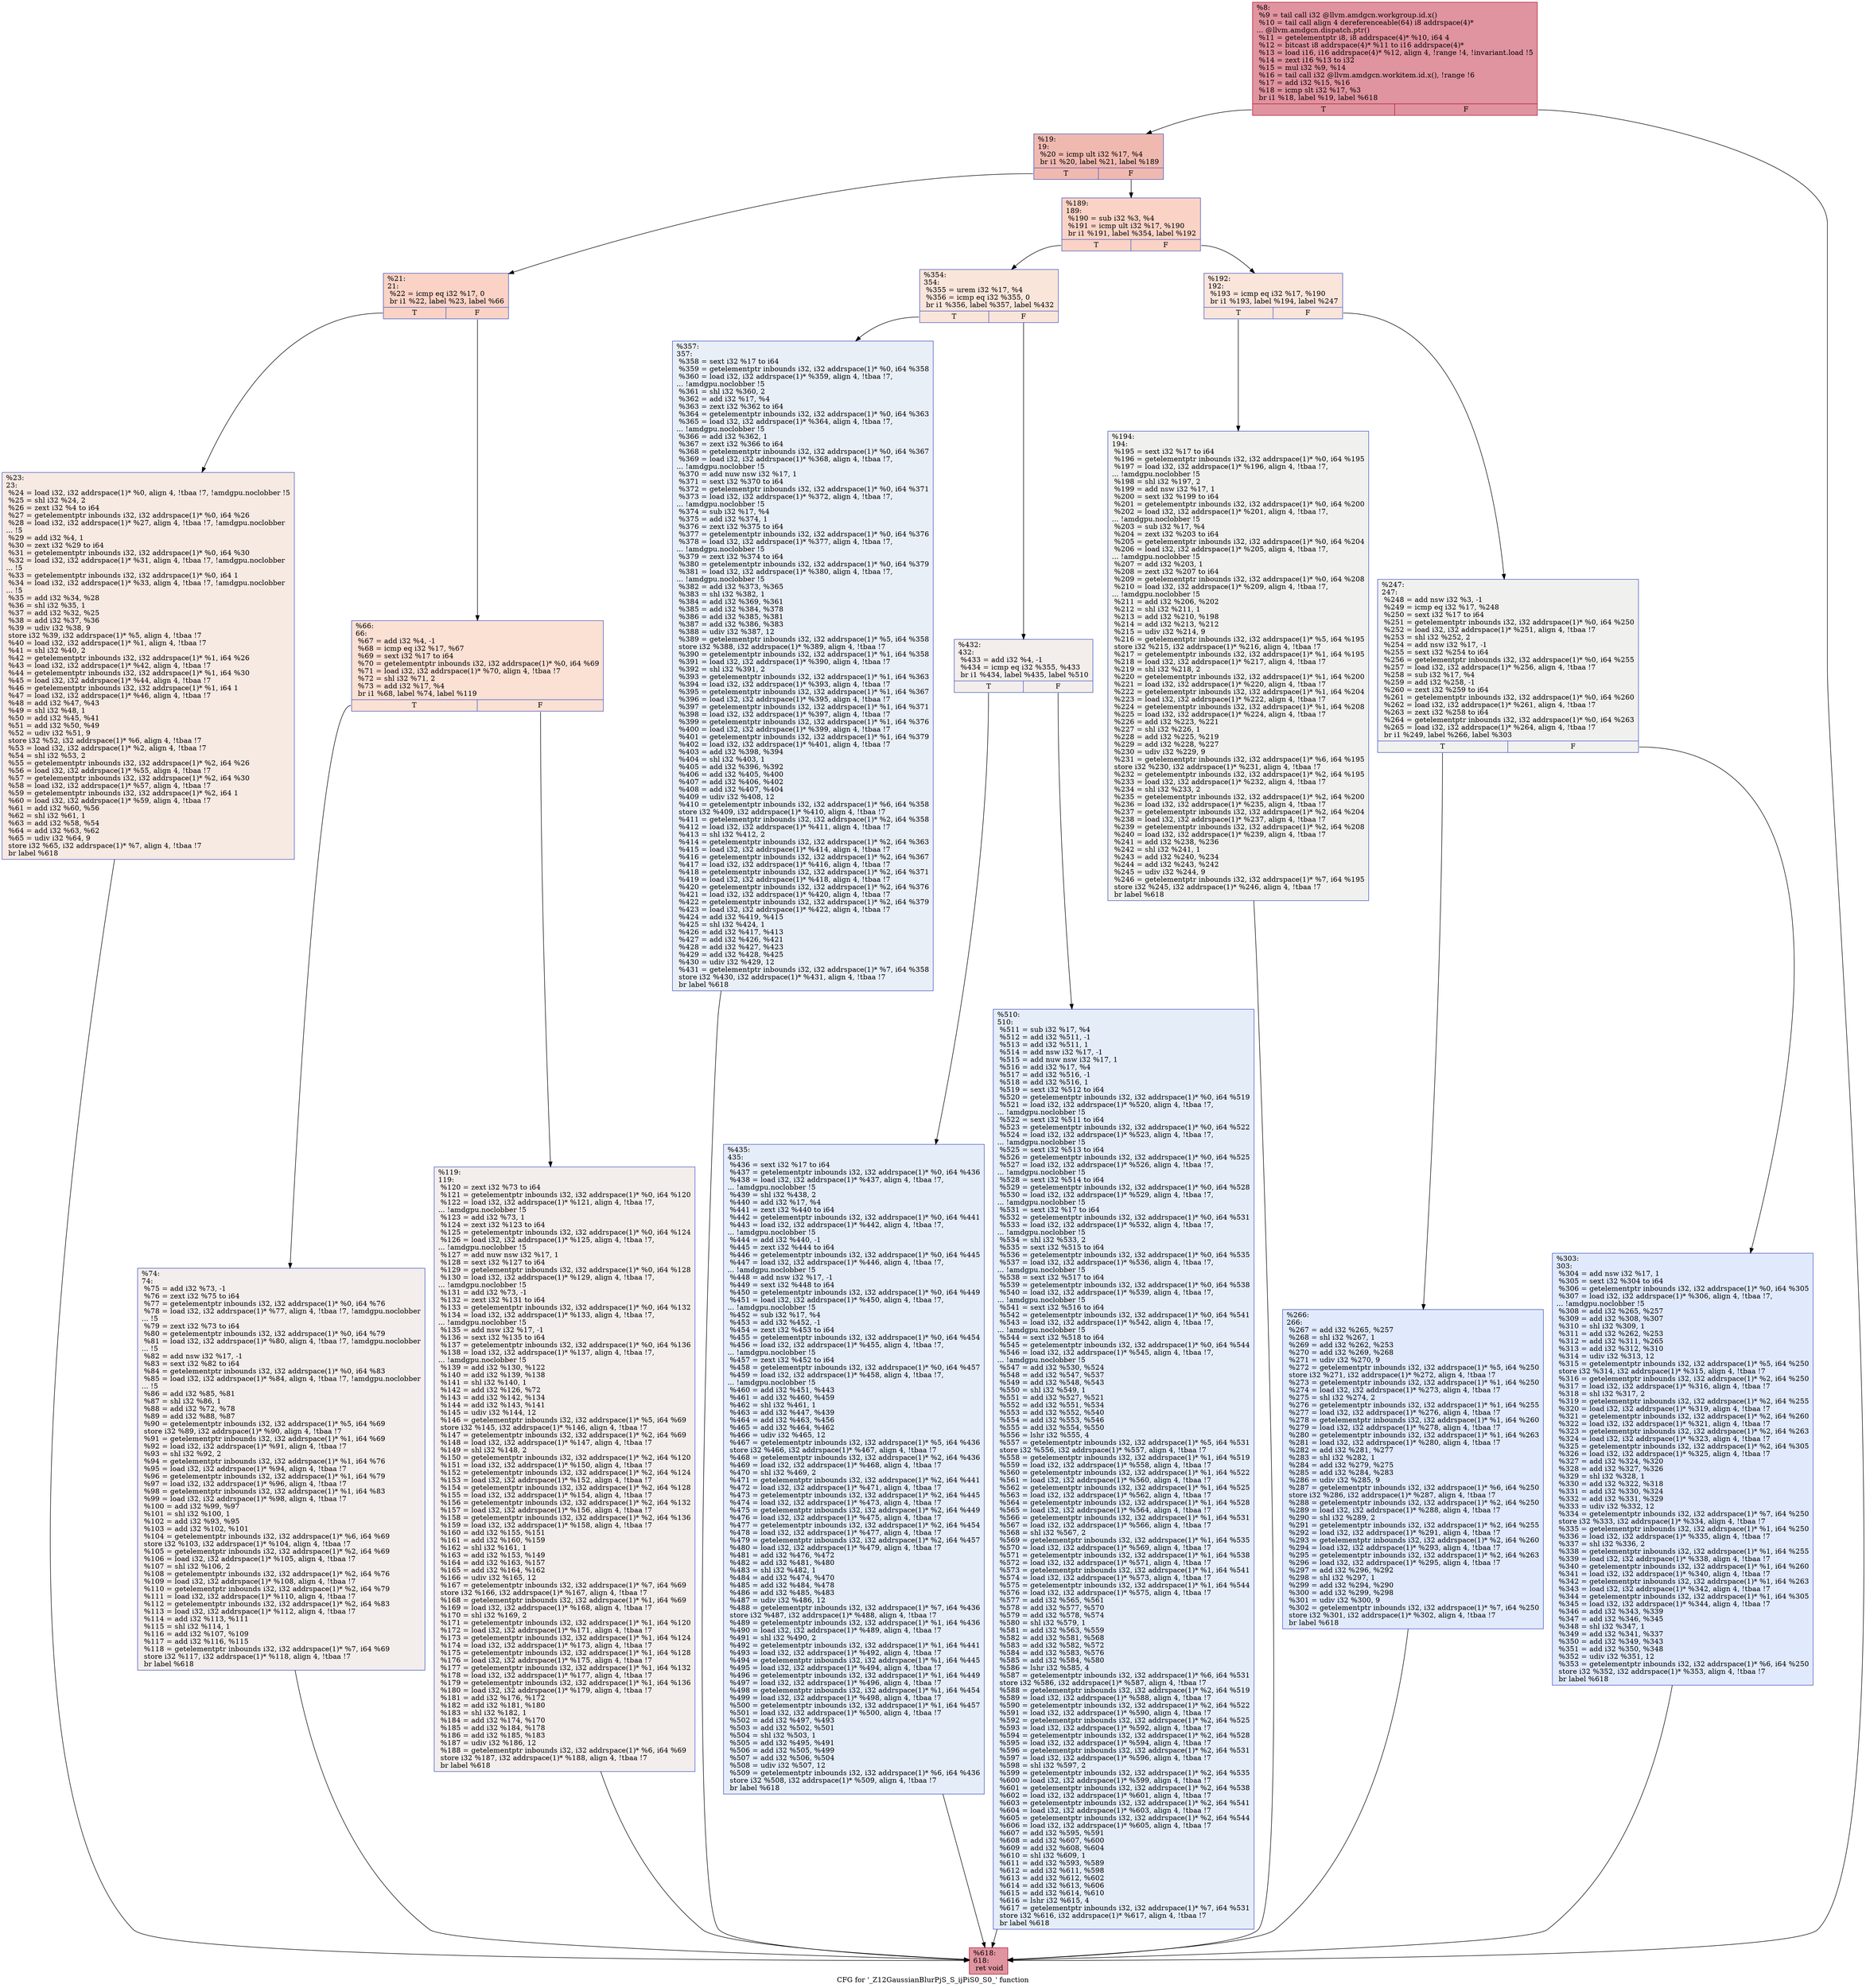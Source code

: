 digraph "CFG for '_Z12GaussianBlurPjS_S_ijPiS0_S0_' function" {
	label="CFG for '_Z12GaussianBlurPjS_S_ijPiS0_S0_' function";

	Node0x5fbc4f0 [shape=record,color="#b70d28ff", style=filled, fillcolor="#b70d2870",label="{%8:\l  %9 = tail call i32 @llvm.amdgcn.workgroup.id.x()\l  %10 = tail call align 4 dereferenceable(64) i8 addrspace(4)*\l... @llvm.amdgcn.dispatch.ptr()\l  %11 = getelementptr i8, i8 addrspace(4)* %10, i64 4\l  %12 = bitcast i8 addrspace(4)* %11 to i16 addrspace(4)*\l  %13 = load i16, i16 addrspace(4)* %12, align 4, !range !4, !invariant.load !5\l  %14 = zext i16 %13 to i32\l  %15 = mul i32 %9, %14\l  %16 = tail call i32 @llvm.amdgcn.workitem.id.x(), !range !6\l  %17 = add i32 %15, %16\l  %18 = icmp slt i32 %17, %3\l  br i1 %18, label %19, label %618\l|{<s0>T|<s1>F}}"];
	Node0x5fbc4f0:s0 -> Node0x5fbe460;
	Node0x5fbc4f0:s1 -> Node0x5fbe4f0;
	Node0x5fbe460 [shape=record,color="#3d50c3ff", style=filled, fillcolor="#de614d70",label="{%19:\l19:                                               \l  %20 = icmp ult i32 %17, %4\l  br i1 %20, label %21, label %189\l|{<s0>T|<s1>F}}"];
	Node0x5fbe460:s0 -> Node0x5fbe6c0;
	Node0x5fbe460:s1 -> Node0x5fbe710;
	Node0x5fbe6c0 [shape=record,color="#3d50c3ff", style=filled, fillcolor="#f59c7d70",label="{%21:\l21:                                               \l  %22 = icmp eq i32 %17, 0\l  br i1 %22, label %23, label %66\l|{<s0>T|<s1>F}}"];
	Node0x5fbe6c0:s0 -> Node0x5fbe8e0;
	Node0x5fbe6c0:s1 -> Node0x5fbe930;
	Node0x5fbe8e0 [shape=record,color="#3d50c3ff", style=filled, fillcolor="#eed0c070",label="{%23:\l23:                                               \l  %24 = load i32, i32 addrspace(1)* %0, align 4, !tbaa !7, !amdgpu.noclobber !5\l  %25 = shl i32 %24, 2\l  %26 = zext i32 %4 to i64\l  %27 = getelementptr inbounds i32, i32 addrspace(1)* %0, i64 %26\l  %28 = load i32, i32 addrspace(1)* %27, align 4, !tbaa !7, !amdgpu.noclobber\l... !5\l  %29 = add i32 %4, 1\l  %30 = zext i32 %29 to i64\l  %31 = getelementptr inbounds i32, i32 addrspace(1)* %0, i64 %30\l  %32 = load i32, i32 addrspace(1)* %31, align 4, !tbaa !7, !amdgpu.noclobber\l... !5\l  %33 = getelementptr inbounds i32, i32 addrspace(1)* %0, i64 1\l  %34 = load i32, i32 addrspace(1)* %33, align 4, !tbaa !7, !amdgpu.noclobber\l... !5\l  %35 = add i32 %34, %28\l  %36 = shl i32 %35, 1\l  %37 = add i32 %32, %25\l  %38 = add i32 %37, %36\l  %39 = udiv i32 %38, 9\l  store i32 %39, i32 addrspace(1)* %5, align 4, !tbaa !7\l  %40 = load i32, i32 addrspace(1)* %1, align 4, !tbaa !7\l  %41 = shl i32 %40, 2\l  %42 = getelementptr inbounds i32, i32 addrspace(1)* %1, i64 %26\l  %43 = load i32, i32 addrspace(1)* %42, align 4, !tbaa !7\l  %44 = getelementptr inbounds i32, i32 addrspace(1)* %1, i64 %30\l  %45 = load i32, i32 addrspace(1)* %44, align 4, !tbaa !7\l  %46 = getelementptr inbounds i32, i32 addrspace(1)* %1, i64 1\l  %47 = load i32, i32 addrspace(1)* %46, align 4, !tbaa !7\l  %48 = add i32 %47, %43\l  %49 = shl i32 %48, 1\l  %50 = add i32 %45, %41\l  %51 = add i32 %50, %49\l  %52 = udiv i32 %51, 9\l  store i32 %52, i32 addrspace(1)* %6, align 4, !tbaa !7\l  %53 = load i32, i32 addrspace(1)* %2, align 4, !tbaa !7\l  %54 = shl i32 %53, 2\l  %55 = getelementptr inbounds i32, i32 addrspace(1)* %2, i64 %26\l  %56 = load i32, i32 addrspace(1)* %55, align 4, !tbaa !7\l  %57 = getelementptr inbounds i32, i32 addrspace(1)* %2, i64 %30\l  %58 = load i32, i32 addrspace(1)* %57, align 4, !tbaa !7\l  %59 = getelementptr inbounds i32, i32 addrspace(1)* %2, i64 1\l  %60 = load i32, i32 addrspace(1)* %59, align 4, !tbaa !7\l  %61 = add i32 %60, %56\l  %62 = shl i32 %61, 1\l  %63 = add i32 %58, %54\l  %64 = add i32 %63, %62\l  %65 = udiv i32 %64, 9\l  store i32 %65, i32 addrspace(1)* %7, align 4, !tbaa !7\l  br label %618\l}"];
	Node0x5fbe8e0 -> Node0x5fbe4f0;
	Node0x5fbe930 [shape=record,color="#3d50c3ff", style=filled, fillcolor="#f7b99e70",label="{%66:\l66:                                               \l  %67 = add i32 %4, -1\l  %68 = icmp eq i32 %17, %67\l  %69 = sext i32 %17 to i64\l  %70 = getelementptr inbounds i32, i32 addrspace(1)* %0, i64 %69\l  %71 = load i32, i32 addrspace(1)* %70, align 4, !tbaa !7\l  %72 = shl i32 %71, 2\l  %73 = add i32 %17, %4\l  br i1 %68, label %74, label %119\l|{<s0>T|<s1>F}}"];
	Node0x5fbe930:s0 -> Node0x5fc1950;
	Node0x5fbe930:s1 -> Node0x5fc19a0;
	Node0x5fc1950 [shape=record,color="#3d50c3ff", style=filled, fillcolor="#e5d8d170",label="{%74:\l74:                                               \l  %75 = add i32 %73, -1\l  %76 = zext i32 %75 to i64\l  %77 = getelementptr inbounds i32, i32 addrspace(1)* %0, i64 %76\l  %78 = load i32, i32 addrspace(1)* %77, align 4, !tbaa !7, !amdgpu.noclobber\l... !5\l  %79 = zext i32 %73 to i64\l  %80 = getelementptr inbounds i32, i32 addrspace(1)* %0, i64 %79\l  %81 = load i32, i32 addrspace(1)* %80, align 4, !tbaa !7, !amdgpu.noclobber\l... !5\l  %82 = add nsw i32 %17, -1\l  %83 = sext i32 %82 to i64\l  %84 = getelementptr inbounds i32, i32 addrspace(1)* %0, i64 %83\l  %85 = load i32, i32 addrspace(1)* %84, align 4, !tbaa !7, !amdgpu.noclobber\l... !5\l  %86 = add i32 %85, %81\l  %87 = shl i32 %86, 1\l  %88 = add i32 %72, %78\l  %89 = add i32 %88, %87\l  %90 = getelementptr inbounds i32, i32 addrspace(1)* %5, i64 %69\l  store i32 %89, i32 addrspace(1)* %90, align 4, !tbaa !7\l  %91 = getelementptr inbounds i32, i32 addrspace(1)* %1, i64 %69\l  %92 = load i32, i32 addrspace(1)* %91, align 4, !tbaa !7\l  %93 = shl i32 %92, 2\l  %94 = getelementptr inbounds i32, i32 addrspace(1)* %1, i64 %76\l  %95 = load i32, i32 addrspace(1)* %94, align 4, !tbaa !7\l  %96 = getelementptr inbounds i32, i32 addrspace(1)* %1, i64 %79\l  %97 = load i32, i32 addrspace(1)* %96, align 4, !tbaa !7\l  %98 = getelementptr inbounds i32, i32 addrspace(1)* %1, i64 %83\l  %99 = load i32, i32 addrspace(1)* %98, align 4, !tbaa !7\l  %100 = add i32 %99, %97\l  %101 = shl i32 %100, 1\l  %102 = add i32 %93, %95\l  %103 = add i32 %102, %101\l  %104 = getelementptr inbounds i32, i32 addrspace(1)* %6, i64 %69\l  store i32 %103, i32 addrspace(1)* %104, align 4, !tbaa !7\l  %105 = getelementptr inbounds i32, i32 addrspace(1)* %2, i64 %69\l  %106 = load i32, i32 addrspace(1)* %105, align 4, !tbaa !7\l  %107 = shl i32 %106, 2\l  %108 = getelementptr inbounds i32, i32 addrspace(1)* %2, i64 %76\l  %109 = load i32, i32 addrspace(1)* %108, align 4, !tbaa !7\l  %110 = getelementptr inbounds i32, i32 addrspace(1)* %2, i64 %79\l  %111 = load i32, i32 addrspace(1)* %110, align 4, !tbaa !7\l  %112 = getelementptr inbounds i32, i32 addrspace(1)* %2, i64 %83\l  %113 = load i32, i32 addrspace(1)* %112, align 4, !tbaa !7\l  %114 = add i32 %113, %111\l  %115 = shl i32 %114, 1\l  %116 = add i32 %107, %109\l  %117 = add i32 %116, %115\l  %118 = getelementptr inbounds i32, i32 addrspace(1)* %7, i64 %69\l  store i32 %117, i32 addrspace(1)* %118, align 4, !tbaa !7\l  br label %618\l}"];
	Node0x5fc1950 -> Node0x5fbe4f0;
	Node0x5fc19a0 [shape=record,color="#3d50c3ff", style=filled, fillcolor="#e5d8d170",label="{%119:\l119:                                              \l  %120 = zext i32 %73 to i64\l  %121 = getelementptr inbounds i32, i32 addrspace(1)* %0, i64 %120\l  %122 = load i32, i32 addrspace(1)* %121, align 4, !tbaa !7,\l... !amdgpu.noclobber !5\l  %123 = add i32 %73, 1\l  %124 = zext i32 %123 to i64\l  %125 = getelementptr inbounds i32, i32 addrspace(1)* %0, i64 %124\l  %126 = load i32, i32 addrspace(1)* %125, align 4, !tbaa !7,\l... !amdgpu.noclobber !5\l  %127 = add nuw nsw i32 %17, 1\l  %128 = sext i32 %127 to i64\l  %129 = getelementptr inbounds i32, i32 addrspace(1)* %0, i64 %128\l  %130 = load i32, i32 addrspace(1)* %129, align 4, !tbaa !7,\l... !amdgpu.noclobber !5\l  %131 = add i32 %73, -1\l  %132 = zext i32 %131 to i64\l  %133 = getelementptr inbounds i32, i32 addrspace(1)* %0, i64 %132\l  %134 = load i32, i32 addrspace(1)* %133, align 4, !tbaa !7,\l... !amdgpu.noclobber !5\l  %135 = add nsw i32 %17, -1\l  %136 = sext i32 %135 to i64\l  %137 = getelementptr inbounds i32, i32 addrspace(1)* %0, i64 %136\l  %138 = load i32, i32 addrspace(1)* %137, align 4, !tbaa !7,\l... !amdgpu.noclobber !5\l  %139 = add i32 %130, %122\l  %140 = add i32 %139, %138\l  %141 = shl i32 %140, 1\l  %142 = add i32 %126, %72\l  %143 = add i32 %142, %134\l  %144 = add i32 %143, %141\l  %145 = udiv i32 %144, 12\l  %146 = getelementptr inbounds i32, i32 addrspace(1)* %5, i64 %69\l  store i32 %145, i32 addrspace(1)* %146, align 4, !tbaa !7\l  %147 = getelementptr inbounds i32, i32 addrspace(1)* %2, i64 %69\l  %148 = load i32, i32 addrspace(1)* %147, align 4, !tbaa !7\l  %149 = shl i32 %148, 2\l  %150 = getelementptr inbounds i32, i32 addrspace(1)* %2, i64 %120\l  %151 = load i32, i32 addrspace(1)* %150, align 4, !tbaa !7\l  %152 = getelementptr inbounds i32, i32 addrspace(1)* %2, i64 %124\l  %153 = load i32, i32 addrspace(1)* %152, align 4, !tbaa !7\l  %154 = getelementptr inbounds i32, i32 addrspace(1)* %2, i64 %128\l  %155 = load i32, i32 addrspace(1)* %154, align 4, !tbaa !7\l  %156 = getelementptr inbounds i32, i32 addrspace(1)* %2, i64 %132\l  %157 = load i32, i32 addrspace(1)* %156, align 4, !tbaa !7\l  %158 = getelementptr inbounds i32, i32 addrspace(1)* %2, i64 %136\l  %159 = load i32, i32 addrspace(1)* %158, align 4, !tbaa !7\l  %160 = add i32 %155, %151\l  %161 = add i32 %160, %159\l  %162 = shl i32 %161, 1\l  %163 = add i32 %153, %149\l  %164 = add i32 %163, %157\l  %165 = add i32 %164, %162\l  %166 = udiv i32 %165, 12\l  %167 = getelementptr inbounds i32, i32 addrspace(1)* %7, i64 %69\l  store i32 %166, i32 addrspace(1)* %167, align 4, !tbaa !7\l  %168 = getelementptr inbounds i32, i32 addrspace(1)* %1, i64 %69\l  %169 = load i32, i32 addrspace(1)* %168, align 4, !tbaa !7\l  %170 = shl i32 %169, 2\l  %171 = getelementptr inbounds i32, i32 addrspace(1)* %1, i64 %120\l  %172 = load i32, i32 addrspace(1)* %171, align 4, !tbaa !7\l  %173 = getelementptr inbounds i32, i32 addrspace(1)* %1, i64 %124\l  %174 = load i32, i32 addrspace(1)* %173, align 4, !tbaa !7\l  %175 = getelementptr inbounds i32, i32 addrspace(1)* %1, i64 %128\l  %176 = load i32, i32 addrspace(1)* %175, align 4, !tbaa !7\l  %177 = getelementptr inbounds i32, i32 addrspace(1)* %1, i64 %132\l  %178 = load i32, i32 addrspace(1)* %177, align 4, !tbaa !7\l  %179 = getelementptr inbounds i32, i32 addrspace(1)* %1, i64 %136\l  %180 = load i32, i32 addrspace(1)* %179, align 4, !tbaa !7\l  %181 = add i32 %176, %172\l  %182 = add i32 %181, %180\l  %183 = shl i32 %182, 1\l  %184 = add i32 %174, %170\l  %185 = add i32 %184, %178\l  %186 = add i32 %185, %183\l  %187 = udiv i32 %186, 12\l  %188 = getelementptr inbounds i32, i32 addrspace(1)* %6, i64 %69\l  store i32 %187, i32 addrspace(1)* %188, align 4, !tbaa !7\l  br label %618\l}"];
	Node0x5fc19a0 -> Node0x5fbe4f0;
	Node0x5fbe710 [shape=record,color="#3d50c3ff", style=filled, fillcolor="#f59c7d70",label="{%189:\l189:                                              \l  %190 = sub i32 %3, %4\l  %191 = icmp ult i32 %17, %190\l  br i1 %191, label %354, label %192\l|{<s0>T|<s1>F}}"];
	Node0x5fbe710:s0 -> Node0x5fc7130;
	Node0x5fbe710:s1 -> Node0x5fc7180;
	Node0x5fc7180 [shape=record,color="#3d50c3ff", style=filled, fillcolor="#f4c5ad70",label="{%192:\l192:                                              \l  %193 = icmp eq i32 %17, %190\l  br i1 %193, label %194, label %247\l|{<s0>T|<s1>F}}"];
	Node0x5fc7180:s0 -> Node0x5fbd2e0;
	Node0x5fc7180:s1 -> Node0x5fbd330;
	Node0x5fbd2e0 [shape=record,color="#3d50c3ff", style=filled, fillcolor="#dedcdb70",label="{%194:\l194:                                              \l  %195 = sext i32 %17 to i64\l  %196 = getelementptr inbounds i32, i32 addrspace(1)* %0, i64 %195\l  %197 = load i32, i32 addrspace(1)* %196, align 4, !tbaa !7,\l... !amdgpu.noclobber !5\l  %198 = shl i32 %197, 2\l  %199 = add nsw i32 %17, 1\l  %200 = sext i32 %199 to i64\l  %201 = getelementptr inbounds i32, i32 addrspace(1)* %0, i64 %200\l  %202 = load i32, i32 addrspace(1)* %201, align 4, !tbaa !7,\l... !amdgpu.noclobber !5\l  %203 = sub i32 %17, %4\l  %204 = zext i32 %203 to i64\l  %205 = getelementptr inbounds i32, i32 addrspace(1)* %0, i64 %204\l  %206 = load i32, i32 addrspace(1)* %205, align 4, !tbaa !7,\l... !amdgpu.noclobber !5\l  %207 = add i32 %203, 1\l  %208 = zext i32 %207 to i64\l  %209 = getelementptr inbounds i32, i32 addrspace(1)* %0, i64 %208\l  %210 = load i32, i32 addrspace(1)* %209, align 4, !tbaa !7,\l... !amdgpu.noclobber !5\l  %211 = add i32 %206, %202\l  %212 = shl i32 %211, 1\l  %213 = add i32 %210, %198\l  %214 = add i32 %213, %212\l  %215 = udiv i32 %214, 9\l  %216 = getelementptr inbounds i32, i32 addrspace(1)* %5, i64 %195\l  store i32 %215, i32 addrspace(1)* %216, align 4, !tbaa !7\l  %217 = getelementptr inbounds i32, i32 addrspace(1)* %1, i64 %195\l  %218 = load i32, i32 addrspace(1)* %217, align 4, !tbaa !7\l  %219 = shl i32 %218, 2\l  %220 = getelementptr inbounds i32, i32 addrspace(1)* %1, i64 %200\l  %221 = load i32, i32 addrspace(1)* %220, align 4, !tbaa !7\l  %222 = getelementptr inbounds i32, i32 addrspace(1)* %1, i64 %204\l  %223 = load i32, i32 addrspace(1)* %222, align 4, !tbaa !7\l  %224 = getelementptr inbounds i32, i32 addrspace(1)* %1, i64 %208\l  %225 = load i32, i32 addrspace(1)* %224, align 4, !tbaa !7\l  %226 = add i32 %223, %221\l  %227 = shl i32 %226, 1\l  %228 = add i32 %225, %219\l  %229 = add i32 %228, %227\l  %230 = udiv i32 %229, 9\l  %231 = getelementptr inbounds i32, i32 addrspace(1)* %6, i64 %195\l  store i32 %230, i32 addrspace(1)* %231, align 4, !tbaa !7\l  %232 = getelementptr inbounds i32, i32 addrspace(1)* %2, i64 %195\l  %233 = load i32, i32 addrspace(1)* %232, align 4, !tbaa !7\l  %234 = shl i32 %233, 2\l  %235 = getelementptr inbounds i32, i32 addrspace(1)* %2, i64 %200\l  %236 = load i32, i32 addrspace(1)* %235, align 4, !tbaa !7\l  %237 = getelementptr inbounds i32, i32 addrspace(1)* %2, i64 %204\l  %238 = load i32, i32 addrspace(1)* %237, align 4, !tbaa !7\l  %239 = getelementptr inbounds i32, i32 addrspace(1)* %2, i64 %208\l  %240 = load i32, i32 addrspace(1)* %239, align 4, !tbaa !7\l  %241 = add i32 %238, %236\l  %242 = shl i32 %241, 1\l  %243 = add i32 %240, %234\l  %244 = add i32 %243, %242\l  %245 = udiv i32 %244, 9\l  %246 = getelementptr inbounds i32, i32 addrspace(1)* %7, i64 %195\l  store i32 %245, i32 addrspace(1)* %246, align 4, !tbaa !7\l  br label %618\l}"];
	Node0x5fbd2e0 -> Node0x5fbe4f0;
	Node0x5fbd330 [shape=record,color="#3d50c3ff", style=filled, fillcolor="#dedcdb70",label="{%247:\l247:                                              \l  %248 = add nsw i32 %3, -1\l  %249 = icmp eq i32 %17, %248\l  %250 = sext i32 %17 to i64\l  %251 = getelementptr inbounds i32, i32 addrspace(1)* %0, i64 %250\l  %252 = load i32, i32 addrspace(1)* %251, align 4, !tbaa !7\l  %253 = shl i32 %252, 2\l  %254 = add nsw i32 %17, -1\l  %255 = sext i32 %254 to i64\l  %256 = getelementptr inbounds i32, i32 addrspace(1)* %0, i64 %255\l  %257 = load i32, i32 addrspace(1)* %256, align 4, !tbaa !7\l  %258 = sub i32 %17, %4\l  %259 = add i32 %258, -1\l  %260 = zext i32 %259 to i64\l  %261 = getelementptr inbounds i32, i32 addrspace(1)* %0, i64 %260\l  %262 = load i32, i32 addrspace(1)* %261, align 4, !tbaa !7\l  %263 = zext i32 %258 to i64\l  %264 = getelementptr inbounds i32, i32 addrspace(1)* %0, i64 %263\l  %265 = load i32, i32 addrspace(1)* %264, align 4, !tbaa !7\l  br i1 %249, label %266, label %303\l|{<s0>T|<s1>F}}"];
	Node0x5fbd330:s0 -> Node0x5fc3ec0;
	Node0x5fbd330:s1 -> Node0x5fc3f10;
	Node0x5fc3ec0 [shape=record,color="#3d50c3ff", style=filled, fillcolor="#b9d0f970",label="{%266:\l266:                                              \l  %267 = add i32 %265, %257\l  %268 = shl i32 %267, 1\l  %269 = add i32 %262, %253\l  %270 = add i32 %269, %268\l  %271 = udiv i32 %270, 9\l  %272 = getelementptr inbounds i32, i32 addrspace(1)* %5, i64 %250\l  store i32 %271, i32 addrspace(1)* %272, align 4, !tbaa !7\l  %273 = getelementptr inbounds i32, i32 addrspace(1)* %1, i64 %250\l  %274 = load i32, i32 addrspace(1)* %273, align 4, !tbaa !7\l  %275 = shl i32 %274, 2\l  %276 = getelementptr inbounds i32, i32 addrspace(1)* %1, i64 %255\l  %277 = load i32, i32 addrspace(1)* %276, align 4, !tbaa !7\l  %278 = getelementptr inbounds i32, i32 addrspace(1)* %1, i64 %260\l  %279 = load i32, i32 addrspace(1)* %278, align 4, !tbaa !7\l  %280 = getelementptr inbounds i32, i32 addrspace(1)* %1, i64 %263\l  %281 = load i32, i32 addrspace(1)* %280, align 4, !tbaa !7\l  %282 = add i32 %281, %277\l  %283 = shl i32 %282, 1\l  %284 = add i32 %279, %275\l  %285 = add i32 %284, %283\l  %286 = udiv i32 %285, 9\l  %287 = getelementptr inbounds i32, i32 addrspace(1)* %6, i64 %250\l  store i32 %286, i32 addrspace(1)* %287, align 4, !tbaa !7\l  %288 = getelementptr inbounds i32, i32 addrspace(1)* %2, i64 %250\l  %289 = load i32, i32 addrspace(1)* %288, align 4, !tbaa !7\l  %290 = shl i32 %289, 2\l  %291 = getelementptr inbounds i32, i32 addrspace(1)* %2, i64 %255\l  %292 = load i32, i32 addrspace(1)* %291, align 4, !tbaa !7\l  %293 = getelementptr inbounds i32, i32 addrspace(1)* %2, i64 %260\l  %294 = load i32, i32 addrspace(1)* %293, align 4, !tbaa !7\l  %295 = getelementptr inbounds i32, i32 addrspace(1)* %2, i64 %263\l  %296 = load i32, i32 addrspace(1)* %295, align 4, !tbaa !7\l  %297 = add i32 %296, %292\l  %298 = shl i32 %297, 1\l  %299 = add i32 %294, %290\l  %300 = add i32 %299, %298\l  %301 = udiv i32 %300, 9\l  %302 = getelementptr inbounds i32, i32 addrspace(1)* %7, i64 %250\l  store i32 %301, i32 addrspace(1)* %302, align 4, !tbaa !7\l  br label %618\l}"];
	Node0x5fc3ec0 -> Node0x5fbe4f0;
	Node0x5fc3f10 [shape=record,color="#3d50c3ff", style=filled, fillcolor="#b9d0f970",label="{%303:\l303:                                              \l  %304 = add nsw i32 %17, 1\l  %305 = sext i32 %304 to i64\l  %306 = getelementptr inbounds i32, i32 addrspace(1)* %0, i64 %305\l  %307 = load i32, i32 addrspace(1)* %306, align 4, !tbaa !7,\l... !amdgpu.noclobber !5\l  %308 = add i32 %265, %257\l  %309 = add i32 %308, %307\l  %310 = shl i32 %309, 1\l  %311 = add i32 %262, %253\l  %312 = add i32 %311, %265\l  %313 = add i32 %312, %310\l  %314 = udiv i32 %313, 12\l  %315 = getelementptr inbounds i32, i32 addrspace(1)* %5, i64 %250\l  store i32 %314, i32 addrspace(1)* %315, align 4, !tbaa !7\l  %316 = getelementptr inbounds i32, i32 addrspace(1)* %2, i64 %250\l  %317 = load i32, i32 addrspace(1)* %316, align 4, !tbaa !7\l  %318 = shl i32 %317, 2\l  %319 = getelementptr inbounds i32, i32 addrspace(1)* %2, i64 %255\l  %320 = load i32, i32 addrspace(1)* %319, align 4, !tbaa !7\l  %321 = getelementptr inbounds i32, i32 addrspace(1)* %2, i64 %260\l  %322 = load i32, i32 addrspace(1)* %321, align 4, !tbaa !7\l  %323 = getelementptr inbounds i32, i32 addrspace(1)* %2, i64 %263\l  %324 = load i32, i32 addrspace(1)* %323, align 4, !tbaa !7\l  %325 = getelementptr inbounds i32, i32 addrspace(1)* %2, i64 %305\l  %326 = load i32, i32 addrspace(1)* %325, align 4, !tbaa !7\l  %327 = add i32 %324, %320\l  %328 = add i32 %327, %326\l  %329 = shl i32 %328, 1\l  %330 = add i32 %322, %318\l  %331 = add i32 %330, %324\l  %332 = add i32 %331, %329\l  %333 = udiv i32 %332, 12\l  %334 = getelementptr inbounds i32, i32 addrspace(1)* %7, i64 %250\l  store i32 %333, i32 addrspace(1)* %334, align 4, !tbaa !7\l  %335 = getelementptr inbounds i32, i32 addrspace(1)* %1, i64 %250\l  %336 = load i32, i32 addrspace(1)* %335, align 4, !tbaa !7\l  %337 = shl i32 %336, 2\l  %338 = getelementptr inbounds i32, i32 addrspace(1)* %1, i64 %255\l  %339 = load i32, i32 addrspace(1)* %338, align 4, !tbaa !7\l  %340 = getelementptr inbounds i32, i32 addrspace(1)* %1, i64 %260\l  %341 = load i32, i32 addrspace(1)* %340, align 4, !tbaa !7\l  %342 = getelementptr inbounds i32, i32 addrspace(1)* %1, i64 %263\l  %343 = load i32, i32 addrspace(1)* %342, align 4, !tbaa !7\l  %344 = getelementptr inbounds i32, i32 addrspace(1)* %1, i64 %305\l  %345 = load i32, i32 addrspace(1)* %344, align 4, !tbaa !7\l  %346 = add i32 %343, %339\l  %347 = add i32 %346, %345\l  %348 = shl i32 %347, 1\l  %349 = add i32 %341, %337\l  %350 = add i32 %349, %343\l  %351 = add i32 %350, %348\l  %352 = udiv i32 %351, 12\l  %353 = getelementptr inbounds i32, i32 addrspace(1)* %6, i64 %250\l  store i32 %352, i32 addrspace(1)* %353, align 4, !tbaa !7\l  br label %618\l}"];
	Node0x5fc3f10 -> Node0x5fbe4f0;
	Node0x5fc7130 [shape=record,color="#3d50c3ff", style=filled, fillcolor="#f4c5ad70",label="{%354:\l354:                                              \l  %355 = urem i32 %17, %4\l  %356 = icmp eq i32 %355, 0\l  br i1 %356, label %357, label %432\l|{<s0>T|<s1>F}}"];
	Node0x5fc7130:s0 -> Node0x5fc74f0;
	Node0x5fc7130:s1 -> Node0x5fc7540;
	Node0x5fc74f0 [shape=record,color="#3d50c3ff", style=filled, fillcolor="#cedaeb70",label="{%357:\l357:                                              \l  %358 = sext i32 %17 to i64\l  %359 = getelementptr inbounds i32, i32 addrspace(1)* %0, i64 %358\l  %360 = load i32, i32 addrspace(1)* %359, align 4, !tbaa !7,\l... !amdgpu.noclobber !5\l  %361 = shl i32 %360, 2\l  %362 = add i32 %17, %4\l  %363 = zext i32 %362 to i64\l  %364 = getelementptr inbounds i32, i32 addrspace(1)* %0, i64 %363\l  %365 = load i32, i32 addrspace(1)* %364, align 4, !tbaa !7,\l... !amdgpu.noclobber !5\l  %366 = add i32 %362, 1\l  %367 = zext i32 %366 to i64\l  %368 = getelementptr inbounds i32, i32 addrspace(1)* %0, i64 %367\l  %369 = load i32, i32 addrspace(1)* %368, align 4, !tbaa !7,\l... !amdgpu.noclobber !5\l  %370 = add nuw nsw i32 %17, 1\l  %371 = sext i32 %370 to i64\l  %372 = getelementptr inbounds i32, i32 addrspace(1)* %0, i64 %371\l  %373 = load i32, i32 addrspace(1)* %372, align 4, !tbaa !7,\l... !amdgpu.noclobber !5\l  %374 = sub i32 %17, %4\l  %375 = add i32 %374, 1\l  %376 = zext i32 %375 to i64\l  %377 = getelementptr inbounds i32, i32 addrspace(1)* %0, i64 %376\l  %378 = load i32, i32 addrspace(1)* %377, align 4, !tbaa !7,\l... !amdgpu.noclobber !5\l  %379 = zext i32 %374 to i64\l  %380 = getelementptr inbounds i32, i32 addrspace(1)* %0, i64 %379\l  %381 = load i32, i32 addrspace(1)* %380, align 4, !tbaa !7,\l... !amdgpu.noclobber !5\l  %382 = add i32 %373, %365\l  %383 = shl i32 %382, 1\l  %384 = add i32 %369, %361\l  %385 = add i32 %384, %378\l  %386 = add i32 %385, %381\l  %387 = add i32 %386, %383\l  %388 = udiv i32 %387, 12\l  %389 = getelementptr inbounds i32, i32 addrspace(1)* %5, i64 %358\l  store i32 %388, i32 addrspace(1)* %389, align 4, !tbaa !7\l  %390 = getelementptr inbounds i32, i32 addrspace(1)* %1, i64 %358\l  %391 = load i32, i32 addrspace(1)* %390, align 4, !tbaa !7\l  %392 = shl i32 %391, 2\l  %393 = getelementptr inbounds i32, i32 addrspace(1)* %1, i64 %363\l  %394 = load i32, i32 addrspace(1)* %393, align 4, !tbaa !7\l  %395 = getelementptr inbounds i32, i32 addrspace(1)* %1, i64 %367\l  %396 = load i32, i32 addrspace(1)* %395, align 4, !tbaa !7\l  %397 = getelementptr inbounds i32, i32 addrspace(1)* %1, i64 %371\l  %398 = load i32, i32 addrspace(1)* %397, align 4, !tbaa !7\l  %399 = getelementptr inbounds i32, i32 addrspace(1)* %1, i64 %376\l  %400 = load i32, i32 addrspace(1)* %399, align 4, !tbaa !7\l  %401 = getelementptr inbounds i32, i32 addrspace(1)* %1, i64 %379\l  %402 = load i32, i32 addrspace(1)* %401, align 4, !tbaa !7\l  %403 = add i32 %398, %394\l  %404 = shl i32 %403, 1\l  %405 = add i32 %396, %392\l  %406 = add i32 %405, %400\l  %407 = add i32 %406, %402\l  %408 = add i32 %407, %404\l  %409 = udiv i32 %408, 12\l  %410 = getelementptr inbounds i32, i32 addrspace(1)* %6, i64 %358\l  store i32 %409, i32 addrspace(1)* %410, align 4, !tbaa !7\l  %411 = getelementptr inbounds i32, i32 addrspace(1)* %2, i64 %358\l  %412 = load i32, i32 addrspace(1)* %411, align 4, !tbaa !7\l  %413 = shl i32 %412, 2\l  %414 = getelementptr inbounds i32, i32 addrspace(1)* %2, i64 %363\l  %415 = load i32, i32 addrspace(1)* %414, align 4, !tbaa !7\l  %416 = getelementptr inbounds i32, i32 addrspace(1)* %2, i64 %367\l  %417 = load i32, i32 addrspace(1)* %416, align 4, !tbaa !7\l  %418 = getelementptr inbounds i32, i32 addrspace(1)* %2, i64 %371\l  %419 = load i32, i32 addrspace(1)* %418, align 4, !tbaa !7\l  %420 = getelementptr inbounds i32, i32 addrspace(1)* %2, i64 %376\l  %421 = load i32, i32 addrspace(1)* %420, align 4, !tbaa !7\l  %422 = getelementptr inbounds i32, i32 addrspace(1)* %2, i64 %379\l  %423 = load i32, i32 addrspace(1)* %422, align 4, !tbaa !7\l  %424 = add i32 %419, %415\l  %425 = shl i32 %424, 1\l  %426 = add i32 %417, %413\l  %427 = add i32 %426, %421\l  %428 = add i32 %427, %423\l  %429 = add i32 %428, %425\l  %430 = udiv i32 %429, 12\l  %431 = getelementptr inbounds i32, i32 addrspace(1)* %7, i64 %358\l  store i32 %430, i32 addrspace(1)* %431, align 4, !tbaa !7\l  br label %618\l}"];
	Node0x5fc74f0 -> Node0x5fbe4f0;
	Node0x5fc7540 [shape=record,color="#3d50c3ff", style=filled, fillcolor="#e5d8d170",label="{%432:\l432:                                              \l  %433 = add i32 %4, -1\l  %434 = icmp eq i32 %355, %433\l  br i1 %434, label %435, label %510\l|{<s0>T|<s1>F}}"];
	Node0x5fc7540:s0 -> Node0x5fc6cf0;
	Node0x5fc7540:s1 -> Node0x5fd3030;
	Node0x5fc6cf0 [shape=record,color="#3d50c3ff", style=filled, fillcolor="#c5d6f270",label="{%435:\l435:                                              \l  %436 = sext i32 %17 to i64\l  %437 = getelementptr inbounds i32, i32 addrspace(1)* %0, i64 %436\l  %438 = load i32, i32 addrspace(1)* %437, align 4, !tbaa !7,\l... !amdgpu.noclobber !5\l  %439 = shl i32 %438, 2\l  %440 = add i32 %17, %4\l  %441 = zext i32 %440 to i64\l  %442 = getelementptr inbounds i32, i32 addrspace(1)* %0, i64 %441\l  %443 = load i32, i32 addrspace(1)* %442, align 4, !tbaa !7,\l... !amdgpu.noclobber !5\l  %444 = add i32 %440, -1\l  %445 = zext i32 %444 to i64\l  %446 = getelementptr inbounds i32, i32 addrspace(1)* %0, i64 %445\l  %447 = load i32, i32 addrspace(1)* %446, align 4, !tbaa !7,\l... !amdgpu.noclobber !5\l  %448 = add nsw i32 %17, -1\l  %449 = sext i32 %448 to i64\l  %450 = getelementptr inbounds i32, i32 addrspace(1)* %0, i64 %449\l  %451 = load i32, i32 addrspace(1)* %450, align 4, !tbaa !7,\l... !amdgpu.noclobber !5\l  %452 = sub i32 %17, %4\l  %453 = add i32 %452, -1\l  %454 = zext i32 %453 to i64\l  %455 = getelementptr inbounds i32, i32 addrspace(1)* %0, i64 %454\l  %456 = load i32, i32 addrspace(1)* %455, align 4, !tbaa !7,\l... !amdgpu.noclobber !5\l  %457 = zext i32 %452 to i64\l  %458 = getelementptr inbounds i32, i32 addrspace(1)* %0, i64 %457\l  %459 = load i32, i32 addrspace(1)* %458, align 4, !tbaa !7,\l... !amdgpu.noclobber !5\l  %460 = add i32 %451, %443\l  %461 = add i32 %460, %459\l  %462 = shl i32 %461, 1\l  %463 = add i32 %447, %439\l  %464 = add i32 %463, %456\l  %465 = add i32 %464, %462\l  %466 = udiv i32 %465, 12\l  %467 = getelementptr inbounds i32, i32 addrspace(1)* %5, i64 %436\l  store i32 %466, i32 addrspace(1)* %467, align 4, !tbaa !7\l  %468 = getelementptr inbounds i32, i32 addrspace(1)* %2, i64 %436\l  %469 = load i32, i32 addrspace(1)* %468, align 4, !tbaa !7\l  %470 = shl i32 %469, 2\l  %471 = getelementptr inbounds i32, i32 addrspace(1)* %2, i64 %441\l  %472 = load i32, i32 addrspace(1)* %471, align 4, !tbaa !7\l  %473 = getelementptr inbounds i32, i32 addrspace(1)* %2, i64 %445\l  %474 = load i32, i32 addrspace(1)* %473, align 4, !tbaa !7\l  %475 = getelementptr inbounds i32, i32 addrspace(1)* %2, i64 %449\l  %476 = load i32, i32 addrspace(1)* %475, align 4, !tbaa !7\l  %477 = getelementptr inbounds i32, i32 addrspace(1)* %2, i64 %454\l  %478 = load i32, i32 addrspace(1)* %477, align 4, !tbaa !7\l  %479 = getelementptr inbounds i32, i32 addrspace(1)* %2, i64 %457\l  %480 = load i32, i32 addrspace(1)* %479, align 4, !tbaa !7\l  %481 = add i32 %476, %472\l  %482 = add i32 %481, %480\l  %483 = shl i32 %482, 1\l  %484 = add i32 %474, %470\l  %485 = add i32 %484, %478\l  %486 = add i32 %485, %483\l  %487 = udiv i32 %486, 12\l  %488 = getelementptr inbounds i32, i32 addrspace(1)* %7, i64 %436\l  store i32 %487, i32 addrspace(1)* %488, align 4, !tbaa !7\l  %489 = getelementptr inbounds i32, i32 addrspace(1)* %1, i64 %436\l  %490 = load i32, i32 addrspace(1)* %489, align 4, !tbaa !7\l  %491 = shl i32 %490, 2\l  %492 = getelementptr inbounds i32, i32 addrspace(1)* %1, i64 %441\l  %493 = load i32, i32 addrspace(1)* %492, align 4, !tbaa !7\l  %494 = getelementptr inbounds i32, i32 addrspace(1)* %1, i64 %445\l  %495 = load i32, i32 addrspace(1)* %494, align 4, !tbaa !7\l  %496 = getelementptr inbounds i32, i32 addrspace(1)* %1, i64 %449\l  %497 = load i32, i32 addrspace(1)* %496, align 4, !tbaa !7\l  %498 = getelementptr inbounds i32, i32 addrspace(1)* %1, i64 %454\l  %499 = load i32, i32 addrspace(1)* %498, align 4, !tbaa !7\l  %500 = getelementptr inbounds i32, i32 addrspace(1)* %1, i64 %457\l  %501 = load i32, i32 addrspace(1)* %500, align 4, !tbaa !7\l  %502 = add i32 %497, %493\l  %503 = add i32 %502, %501\l  %504 = shl i32 %503, 1\l  %505 = add i32 %495, %491\l  %506 = add i32 %505, %499\l  %507 = add i32 %506, %504\l  %508 = udiv i32 %507, 12\l  %509 = getelementptr inbounds i32, i32 addrspace(1)* %6, i64 %436\l  store i32 %508, i32 addrspace(1)* %509, align 4, !tbaa !7\l  br label %618\l}"];
	Node0x5fc6cf0 -> Node0x5fbe4f0;
	Node0x5fd3030 [shape=record,color="#3d50c3ff", style=filled, fillcolor="#c5d6f270",label="{%510:\l510:                                              \l  %511 = sub i32 %17, %4\l  %512 = add i32 %511, -1\l  %513 = add i32 %511, 1\l  %514 = add nsw i32 %17, -1\l  %515 = add nuw nsw i32 %17, 1\l  %516 = add i32 %17, %4\l  %517 = add i32 %516, -1\l  %518 = add i32 %516, 1\l  %519 = sext i32 %512 to i64\l  %520 = getelementptr inbounds i32, i32 addrspace(1)* %0, i64 %519\l  %521 = load i32, i32 addrspace(1)* %520, align 4, !tbaa !7,\l... !amdgpu.noclobber !5\l  %522 = sext i32 %511 to i64\l  %523 = getelementptr inbounds i32, i32 addrspace(1)* %0, i64 %522\l  %524 = load i32, i32 addrspace(1)* %523, align 4, !tbaa !7,\l... !amdgpu.noclobber !5\l  %525 = sext i32 %513 to i64\l  %526 = getelementptr inbounds i32, i32 addrspace(1)* %0, i64 %525\l  %527 = load i32, i32 addrspace(1)* %526, align 4, !tbaa !7,\l... !amdgpu.noclobber !5\l  %528 = sext i32 %514 to i64\l  %529 = getelementptr inbounds i32, i32 addrspace(1)* %0, i64 %528\l  %530 = load i32, i32 addrspace(1)* %529, align 4, !tbaa !7,\l... !amdgpu.noclobber !5\l  %531 = sext i32 %17 to i64\l  %532 = getelementptr inbounds i32, i32 addrspace(1)* %0, i64 %531\l  %533 = load i32, i32 addrspace(1)* %532, align 4, !tbaa !7,\l... !amdgpu.noclobber !5\l  %534 = shl i32 %533, 2\l  %535 = sext i32 %515 to i64\l  %536 = getelementptr inbounds i32, i32 addrspace(1)* %0, i64 %535\l  %537 = load i32, i32 addrspace(1)* %536, align 4, !tbaa !7,\l... !amdgpu.noclobber !5\l  %538 = sext i32 %517 to i64\l  %539 = getelementptr inbounds i32, i32 addrspace(1)* %0, i64 %538\l  %540 = load i32, i32 addrspace(1)* %539, align 4, !tbaa !7,\l... !amdgpu.noclobber !5\l  %541 = sext i32 %516 to i64\l  %542 = getelementptr inbounds i32, i32 addrspace(1)* %0, i64 %541\l  %543 = load i32, i32 addrspace(1)* %542, align 4, !tbaa !7,\l... !amdgpu.noclobber !5\l  %544 = sext i32 %518 to i64\l  %545 = getelementptr inbounds i32, i32 addrspace(1)* %0, i64 %544\l  %546 = load i32, i32 addrspace(1)* %545, align 4, !tbaa !7,\l... !amdgpu.noclobber !5\l  %547 = add i32 %530, %524\l  %548 = add i32 %547, %537\l  %549 = add i32 %548, %543\l  %550 = shl i32 %549, 1\l  %551 = add i32 %527, %521\l  %552 = add i32 %551, %534\l  %553 = add i32 %552, %540\l  %554 = add i32 %553, %546\l  %555 = add i32 %554, %550\l  %556 = lshr i32 %555, 4\l  %557 = getelementptr inbounds i32, i32 addrspace(1)* %5, i64 %531\l  store i32 %556, i32 addrspace(1)* %557, align 4, !tbaa !7\l  %558 = getelementptr inbounds i32, i32 addrspace(1)* %1, i64 %519\l  %559 = load i32, i32 addrspace(1)* %558, align 4, !tbaa !7\l  %560 = getelementptr inbounds i32, i32 addrspace(1)* %1, i64 %522\l  %561 = load i32, i32 addrspace(1)* %560, align 4, !tbaa !7\l  %562 = getelementptr inbounds i32, i32 addrspace(1)* %1, i64 %525\l  %563 = load i32, i32 addrspace(1)* %562, align 4, !tbaa !7\l  %564 = getelementptr inbounds i32, i32 addrspace(1)* %1, i64 %528\l  %565 = load i32, i32 addrspace(1)* %564, align 4, !tbaa !7\l  %566 = getelementptr inbounds i32, i32 addrspace(1)* %1, i64 %531\l  %567 = load i32, i32 addrspace(1)* %566, align 4, !tbaa !7\l  %568 = shl i32 %567, 2\l  %569 = getelementptr inbounds i32, i32 addrspace(1)* %1, i64 %535\l  %570 = load i32, i32 addrspace(1)* %569, align 4, !tbaa !7\l  %571 = getelementptr inbounds i32, i32 addrspace(1)* %1, i64 %538\l  %572 = load i32, i32 addrspace(1)* %571, align 4, !tbaa !7\l  %573 = getelementptr inbounds i32, i32 addrspace(1)* %1, i64 %541\l  %574 = load i32, i32 addrspace(1)* %573, align 4, !tbaa !7\l  %575 = getelementptr inbounds i32, i32 addrspace(1)* %1, i64 %544\l  %576 = load i32, i32 addrspace(1)* %575, align 4, !tbaa !7\l  %577 = add i32 %565, %561\l  %578 = add i32 %577, %570\l  %579 = add i32 %578, %574\l  %580 = shl i32 %579, 1\l  %581 = add i32 %563, %559\l  %582 = add i32 %581, %568\l  %583 = add i32 %582, %572\l  %584 = add i32 %583, %576\l  %585 = add i32 %584, %580\l  %586 = lshr i32 %585, 4\l  %587 = getelementptr inbounds i32, i32 addrspace(1)* %6, i64 %531\l  store i32 %586, i32 addrspace(1)* %587, align 4, !tbaa !7\l  %588 = getelementptr inbounds i32, i32 addrspace(1)* %2, i64 %519\l  %589 = load i32, i32 addrspace(1)* %588, align 4, !tbaa !7\l  %590 = getelementptr inbounds i32, i32 addrspace(1)* %2, i64 %522\l  %591 = load i32, i32 addrspace(1)* %590, align 4, !tbaa !7\l  %592 = getelementptr inbounds i32, i32 addrspace(1)* %2, i64 %525\l  %593 = load i32, i32 addrspace(1)* %592, align 4, !tbaa !7\l  %594 = getelementptr inbounds i32, i32 addrspace(1)* %2, i64 %528\l  %595 = load i32, i32 addrspace(1)* %594, align 4, !tbaa !7\l  %596 = getelementptr inbounds i32, i32 addrspace(1)* %2, i64 %531\l  %597 = load i32, i32 addrspace(1)* %596, align 4, !tbaa !7\l  %598 = shl i32 %597, 2\l  %599 = getelementptr inbounds i32, i32 addrspace(1)* %2, i64 %535\l  %600 = load i32, i32 addrspace(1)* %599, align 4, !tbaa !7\l  %601 = getelementptr inbounds i32, i32 addrspace(1)* %2, i64 %538\l  %602 = load i32, i32 addrspace(1)* %601, align 4, !tbaa !7\l  %603 = getelementptr inbounds i32, i32 addrspace(1)* %2, i64 %541\l  %604 = load i32, i32 addrspace(1)* %603, align 4, !tbaa !7\l  %605 = getelementptr inbounds i32, i32 addrspace(1)* %2, i64 %544\l  %606 = load i32, i32 addrspace(1)* %605, align 4, !tbaa !7\l  %607 = add i32 %595, %591\l  %608 = add i32 %607, %600\l  %609 = add i32 %608, %604\l  %610 = shl i32 %609, 1\l  %611 = add i32 %593, %589\l  %612 = add i32 %611, %598\l  %613 = add i32 %612, %602\l  %614 = add i32 %613, %606\l  %615 = add i32 %614, %610\l  %616 = lshr i32 %615, 4\l  %617 = getelementptr inbounds i32, i32 addrspace(1)* %7, i64 %531\l  store i32 %616, i32 addrspace(1)* %617, align 4, !tbaa !7\l  br label %618\l}"];
	Node0x5fd3030 -> Node0x5fbe4f0;
	Node0x5fbe4f0 [shape=record,color="#b70d28ff", style=filled, fillcolor="#b70d2870",label="{%618:\l618:                                              \l  ret void\l}"];
}

